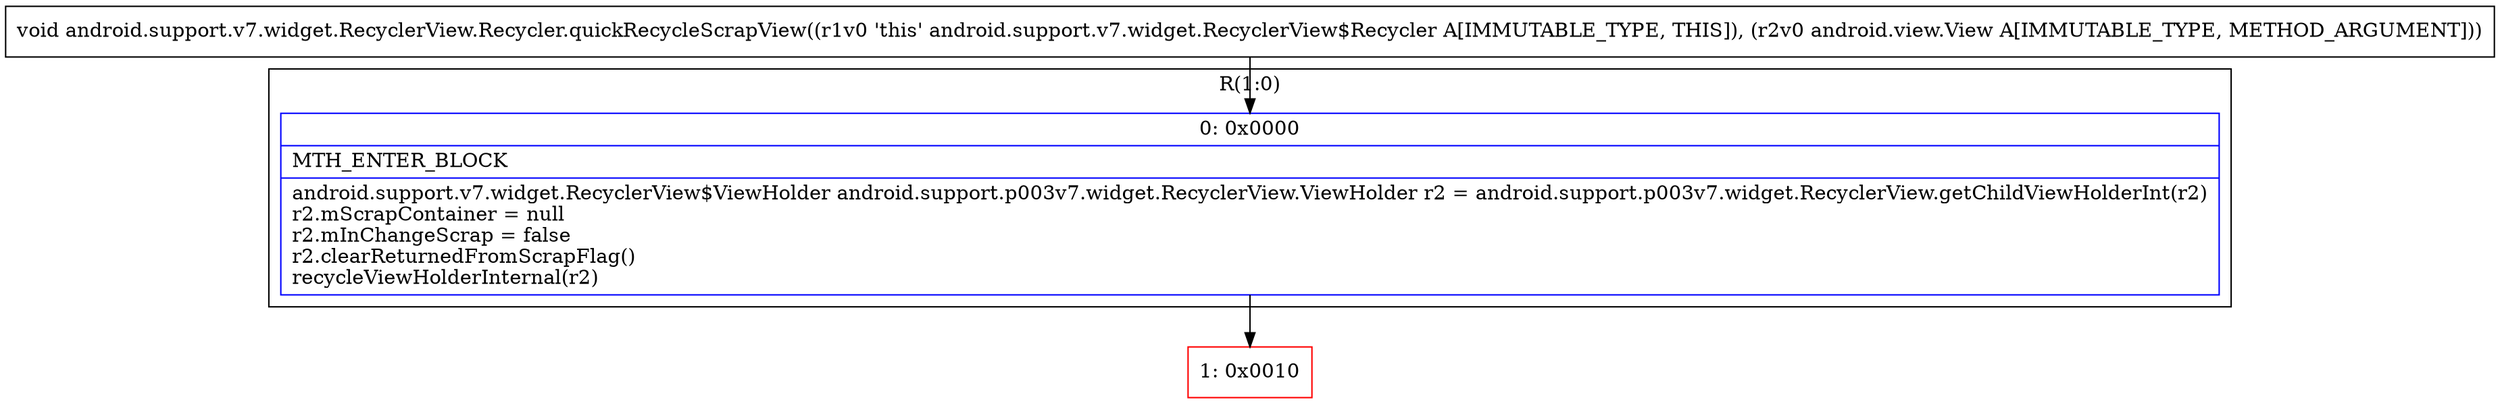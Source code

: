 digraph "CFG forandroid.support.v7.widget.RecyclerView.Recycler.quickRecycleScrapView(Landroid\/view\/View;)V" {
subgraph cluster_Region_541940346 {
label = "R(1:0)";
node [shape=record,color=blue];
Node_0 [shape=record,label="{0\:\ 0x0000|MTH_ENTER_BLOCK\l|android.support.v7.widget.RecyclerView$ViewHolder android.support.p003v7.widget.RecyclerView.ViewHolder r2 = android.support.p003v7.widget.RecyclerView.getChildViewHolderInt(r2)\lr2.mScrapContainer = null\lr2.mInChangeScrap = false\lr2.clearReturnedFromScrapFlag()\lrecycleViewHolderInternal(r2)\l}"];
}
Node_1 [shape=record,color=red,label="{1\:\ 0x0010}"];
MethodNode[shape=record,label="{void android.support.v7.widget.RecyclerView.Recycler.quickRecycleScrapView((r1v0 'this' android.support.v7.widget.RecyclerView$Recycler A[IMMUTABLE_TYPE, THIS]), (r2v0 android.view.View A[IMMUTABLE_TYPE, METHOD_ARGUMENT])) }"];
MethodNode -> Node_0;
Node_0 -> Node_1;
}

